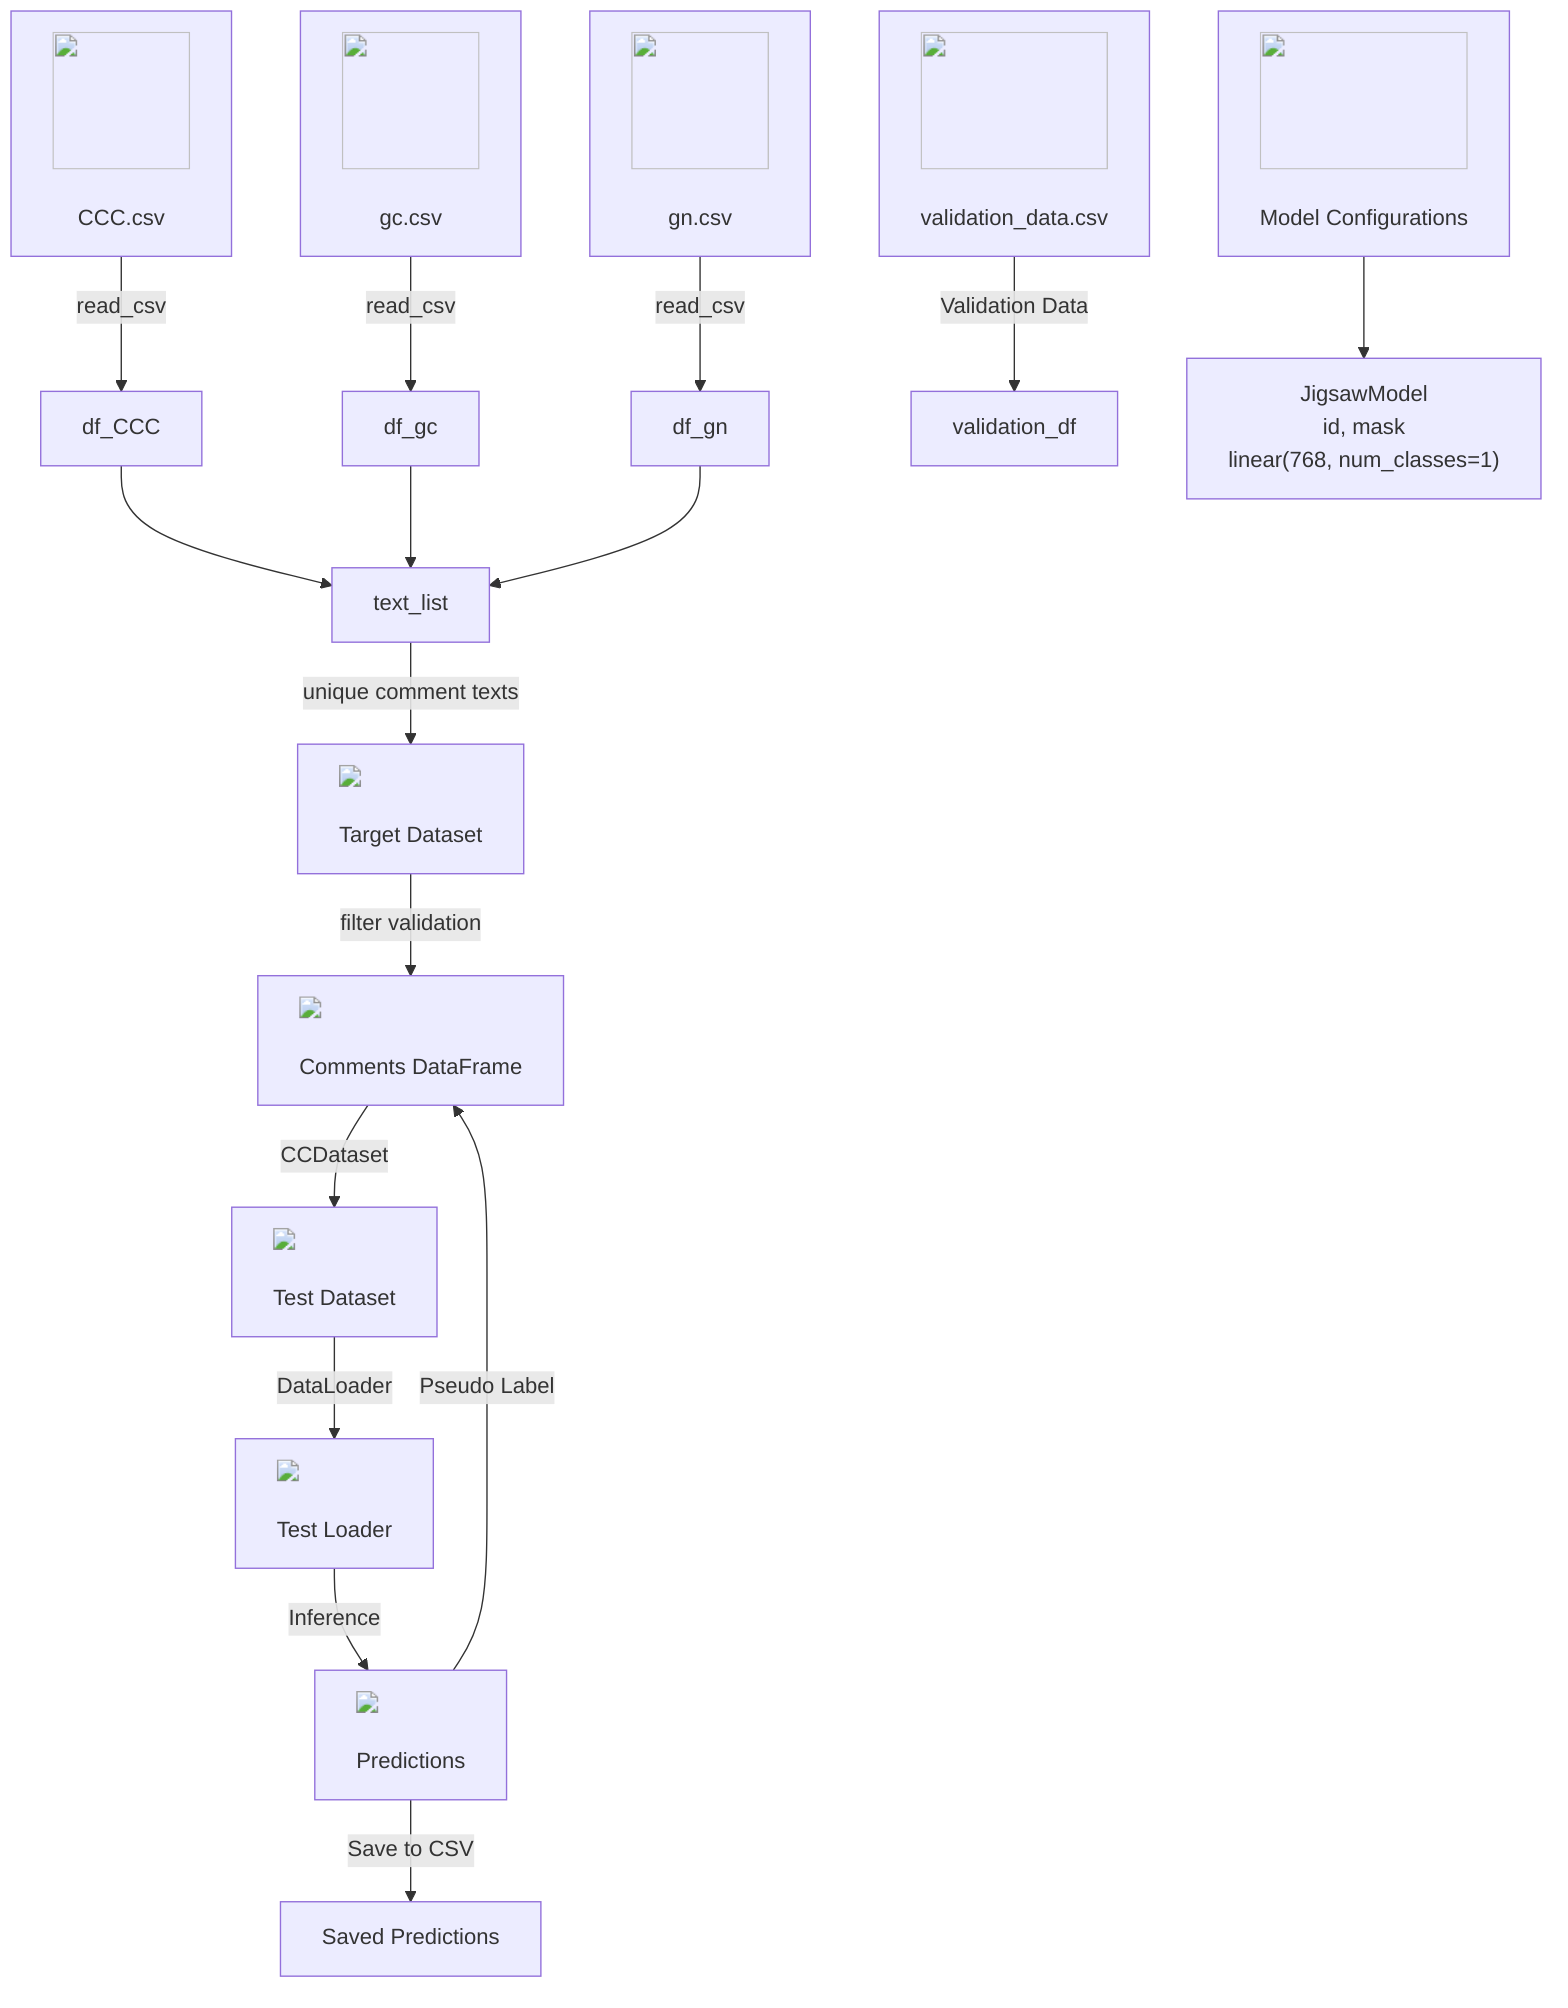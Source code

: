 %% The workflow diagram for the notebook
flowchart TD
    CCC["<img src='icons/file.svg' width=100 height=100/> <br/> CCC.csv"] -->|read_csv| df_CCC
    gc["<img src='icons/file.svg' width=100 height=100/> <br/> gc.csv"] -->|read_csv| df_gc
    gn["<img src='icons/file.svg' width=100 height=100/> <br/> gn.csv"] -->|read_csv| df_gn
    val["<img src='icons/file.svg' width=100 height=100/> <br/> validation_data.csv"] -->|Validation Data| validation_df

    %% Combining datasets into a list of unique comments
    df_CCC --> text_list
    df_gc --> text_list
    df_gn --> text_list

    %% Creating Target Dataset for Model Input
    text_list -->|unique comment texts| target_dataset["<img src='dummy_plots/scatter_plot_template.svg'/> <br/> Target Dataset"]

    %% Creating comments DataFrame
    target_dataset -->|filter validation| comments["<img src='dummy_plots/boxplot_template.svg'/> <br/> Comments DataFrame"]
    
    %% Model Configuration
    CONFIG["<img src='icons/brain.svg' width=100 height=100/> <br/> Model Configurations"] --> JigsawModel["JigsawModel\nid, mask\nlinear(768, num_classes=1)"]

    %% Dataset and DataLoader creation
    comments -->|CCDataset| test_dataset["<img src='dummy_plots/lineplot_template.svg'/> <br/> Test Dataset"]
    test_dataset -->|DataLoader| test_loader["<img src='dummy_plots/hist_template.svg'/> <br/> Test Loader"]

    %% Model Inference
    test_loader -->|Inference| preds["<img src='dummy_plots/barplot_template.svg'/> <br/> Predictions"]
    preds -->|Pseudo Label| comments
    preds -->|Save to CSV| CSV["Saved Predictions"]
